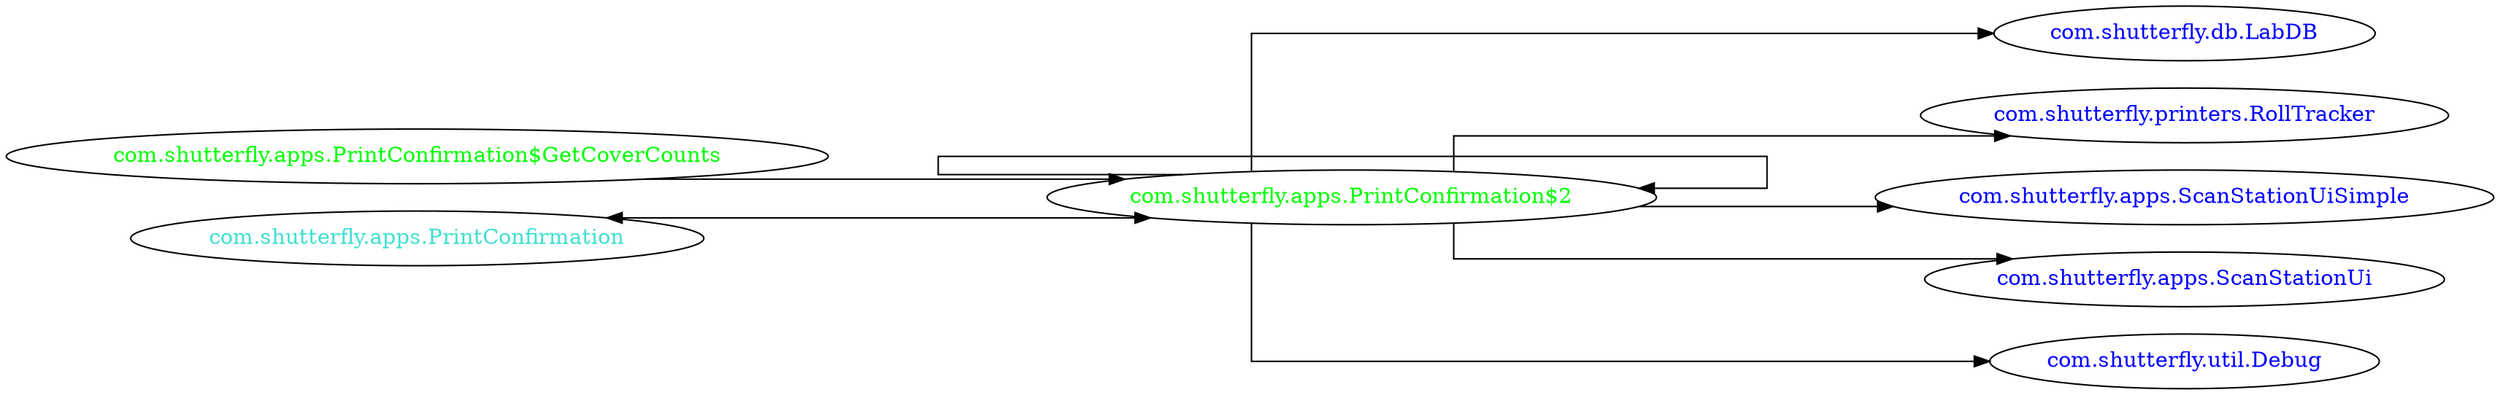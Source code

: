 digraph dependencyGraph {
 concentrate=true;
 ranksep="2.0";
 rankdir="LR"; 
 splines="ortho";
"com.shutterfly.apps.PrintConfirmation$2" [fontcolor="red"];
"com.shutterfly.db.LabDB" [ fontcolor="blue" ];
"com.shutterfly.apps.PrintConfirmation$2"->"com.shutterfly.db.LabDB";
"com.shutterfly.printers.RollTracker" [ fontcolor="blue" ];
"com.shutterfly.apps.PrintConfirmation$2"->"com.shutterfly.printers.RollTracker";
"com.shutterfly.apps.ScanStationUiSimple" [ fontcolor="blue" ];
"com.shutterfly.apps.PrintConfirmation$2"->"com.shutterfly.apps.ScanStationUiSimple";
"com.shutterfly.apps.ScanStationUi" [ fontcolor="blue" ];
"com.shutterfly.apps.PrintConfirmation$2"->"com.shutterfly.apps.ScanStationUi";
"com.shutterfly.util.Debug" [ fontcolor="blue" ];
"com.shutterfly.apps.PrintConfirmation$2"->"com.shutterfly.util.Debug";
"com.shutterfly.apps.PrintConfirmation$2" [ fontcolor="green" ];
"com.shutterfly.apps.PrintConfirmation$2"->"com.shutterfly.apps.PrintConfirmation$2";
"com.shutterfly.apps.PrintConfirmation$GetCoverCounts" [ fontcolor="green" ];
"com.shutterfly.apps.PrintConfirmation$GetCoverCounts"->"com.shutterfly.apps.PrintConfirmation$2";
"com.shutterfly.apps.PrintConfirmation" [ fontcolor="turquoise" ];
"com.shutterfly.apps.PrintConfirmation"->"com.shutterfly.apps.PrintConfirmation$2" [dir=both];
}